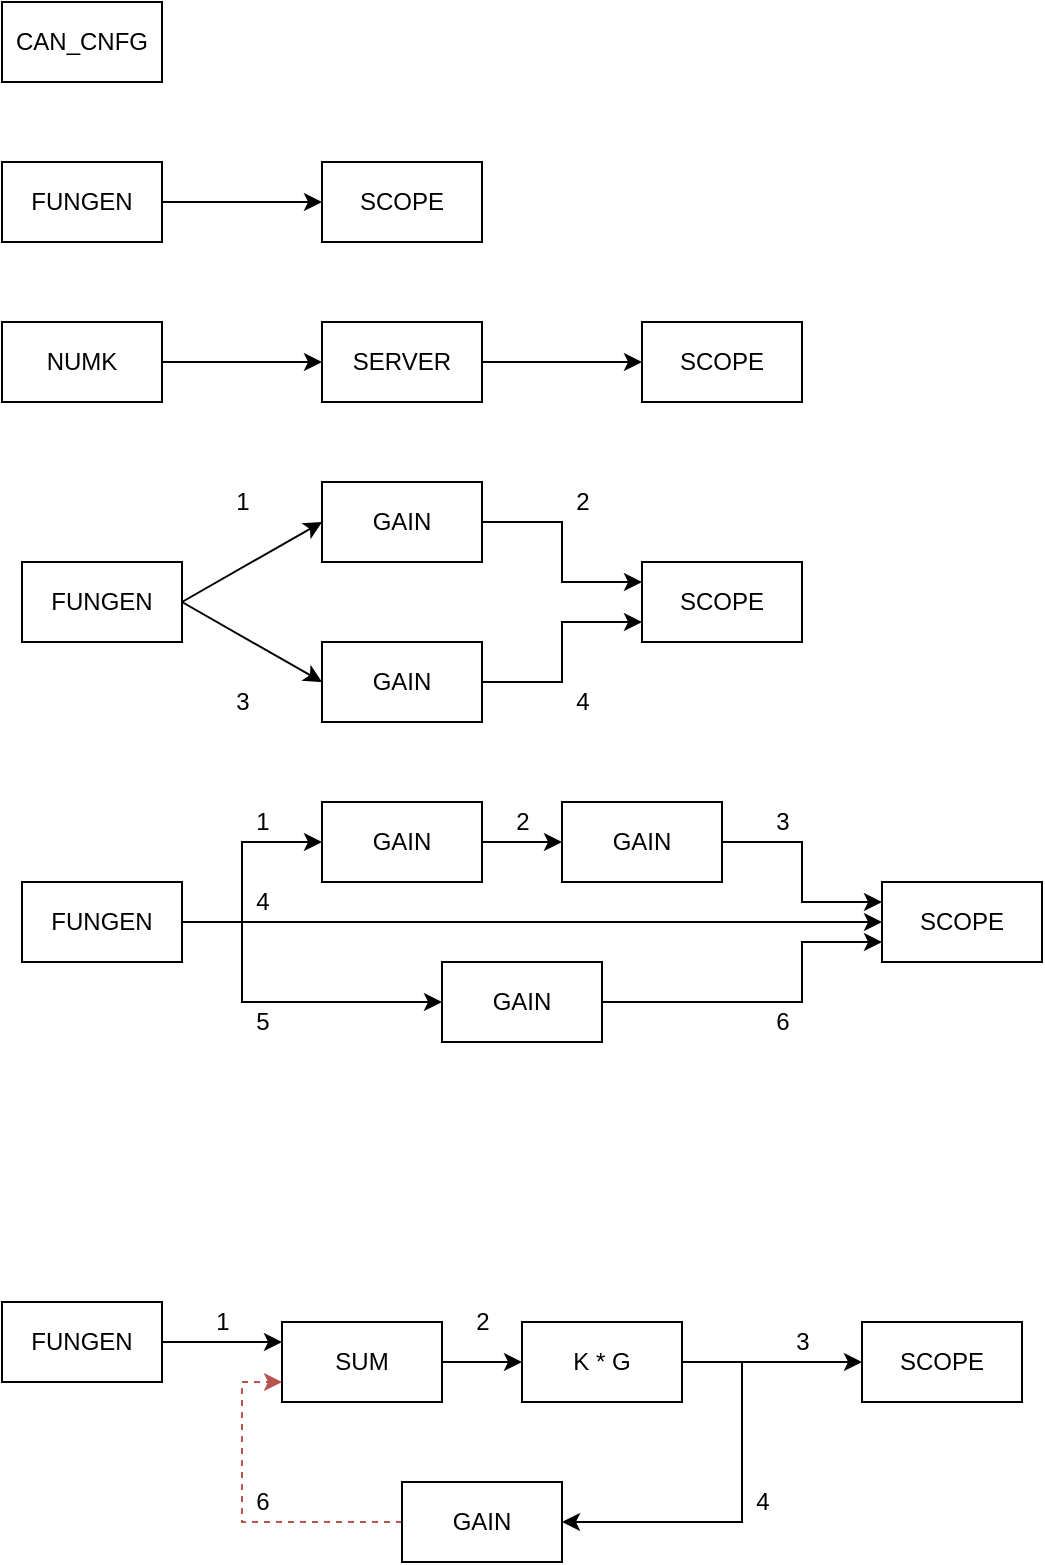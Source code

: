 <mxfile version="13.3.5" type="device"><diagram id="nDNbVdKkR9OHx7wPWgIJ" name="Page-1"><mxGraphModel dx="905" dy="2180" grid="1" gridSize="10" guides="1" tooltips="1" connect="1" arrows="1" fold="1" page="1" pageScale="1" pageWidth="1800" pageHeight="1500" background="none" math="0" shadow="0"><root><mxCell id="0"/><mxCell id="1" parent="0"/><mxCell id="qL18yVpt8eDrRZf2PITD-1" value="FUNGEN" style="rounded=0;whiteSpace=wrap;html=1;" parent="1" vertex="1"><mxGeometry x="360" y="40" width="80" height="40" as="geometry"/></mxCell><mxCell id="qL18yVpt8eDrRZf2PITD-2" value="SCOPE" style="rounded=0;whiteSpace=wrap;html=1;" parent="1" vertex="1"><mxGeometry x="520" y="40" width="80" height="40" as="geometry"/></mxCell><mxCell id="qL18yVpt8eDrRZf2PITD-3" value="NUMK" style="rounded=0;whiteSpace=wrap;html=1;" parent="1" vertex="1"><mxGeometry x="360" y="120" width="80" height="40" as="geometry"/></mxCell><mxCell id="qL18yVpt8eDrRZf2PITD-4" value="SERVER" style="rounded=0;whiteSpace=wrap;html=1;" parent="1" vertex="1"><mxGeometry x="520" y="120" width="80" height="40" as="geometry"/></mxCell><mxCell id="qL18yVpt8eDrRZf2PITD-5" value="SCOPE" style="rounded=0;whiteSpace=wrap;html=1;" parent="1" vertex="1"><mxGeometry x="680" y="120" width="80" height="40" as="geometry"/></mxCell><mxCell id="qL18yVpt8eDrRZf2PITD-6" value="FUNGEN" style="rounded=0;whiteSpace=wrap;html=1;" parent="1" vertex="1"><mxGeometry x="370" y="240" width="80" height="40" as="geometry"/></mxCell><mxCell id="qL18yVpt8eDrRZf2PITD-31" style="edgeStyle=orthogonalEdgeStyle;rounded=0;orthogonalLoop=1;jettySize=auto;html=1;entryX=0;entryY=0.25;entryDx=0;entryDy=0;" parent="1" source="qL18yVpt8eDrRZf2PITD-7" target="qL18yVpt8eDrRZf2PITD-8" edge="1"><mxGeometry relative="1" as="geometry"/></mxCell><mxCell id="qL18yVpt8eDrRZf2PITD-7" value="GAIN" style="rounded=0;whiteSpace=wrap;html=1;" parent="1" vertex="1"><mxGeometry x="520" y="200" width="80" height="40" as="geometry"/></mxCell><mxCell id="qL18yVpt8eDrRZf2PITD-8" value="SCOPE" style="rounded=0;whiteSpace=wrap;html=1;" parent="1" vertex="1"><mxGeometry x="680" y="240" width="80" height="40" as="geometry"/></mxCell><mxCell id="qL18yVpt8eDrRZf2PITD-30" style="edgeStyle=orthogonalEdgeStyle;rounded=0;orthogonalLoop=1;jettySize=auto;html=1;entryX=0;entryY=0.75;entryDx=0;entryDy=0;" parent="1" source="qL18yVpt8eDrRZf2PITD-9" target="qL18yVpt8eDrRZf2PITD-8" edge="1"><mxGeometry relative="1" as="geometry"/></mxCell><mxCell id="qL18yVpt8eDrRZf2PITD-9" value="GAIN" style="rounded=0;whiteSpace=wrap;html=1;" parent="1" vertex="1"><mxGeometry x="520" y="280" width="80" height="40" as="geometry"/></mxCell><mxCell id="qL18yVpt8eDrRZf2PITD-11" value="" style="endArrow=classic;html=1;exitX=1;exitY=0.5;exitDx=0;exitDy=0;entryX=0;entryY=0.5;entryDx=0;entryDy=0;" parent="1" source="qL18yVpt8eDrRZf2PITD-1" target="qL18yVpt8eDrRZf2PITD-2" edge="1"><mxGeometry width="50" height="50" relative="1" as="geometry"><mxPoint x="420" y="260" as="sourcePoint"/><mxPoint x="470" y="210" as="targetPoint"/></mxGeometry></mxCell><mxCell id="qL18yVpt8eDrRZf2PITD-13" value="" style="endArrow=classic;html=1;exitX=1;exitY=0.5;exitDx=0;exitDy=0;entryX=0;entryY=0.5;entryDx=0;entryDy=0;" parent="1" source="qL18yVpt8eDrRZf2PITD-3" target="qL18yVpt8eDrRZf2PITD-4" edge="1"><mxGeometry width="50" height="50" relative="1" as="geometry"><mxPoint x="440" y="220" as="sourcePoint"/><mxPoint x="490" y="170" as="targetPoint"/></mxGeometry></mxCell><mxCell id="qL18yVpt8eDrRZf2PITD-14" value="" style="endArrow=classic;html=1;exitX=1;exitY=0.5;exitDx=0;exitDy=0;entryX=0;entryY=0.5;entryDx=0;entryDy=0;" parent="1" source="qL18yVpt8eDrRZf2PITD-4" target="qL18yVpt8eDrRZf2PITD-5" edge="1"><mxGeometry width="50" height="50" relative="1" as="geometry"><mxPoint x="440" y="220" as="sourcePoint"/><mxPoint x="490" y="170" as="targetPoint"/></mxGeometry></mxCell><mxCell id="qL18yVpt8eDrRZf2PITD-15" value="" style="endArrow=classic;html=1;exitX=1;exitY=0.5;exitDx=0;exitDy=0;entryX=0;entryY=0.5;entryDx=0;entryDy=0;" parent="1" source="qL18yVpt8eDrRZf2PITD-6" target="qL18yVpt8eDrRZf2PITD-7" edge="1"><mxGeometry width="50" height="50" relative="1" as="geometry"><mxPoint x="440" y="180" as="sourcePoint"/><mxPoint x="490" y="130" as="targetPoint"/></mxGeometry></mxCell><mxCell id="qL18yVpt8eDrRZf2PITD-16" value="" style="endArrow=classic;html=1;exitX=1;exitY=0.5;exitDx=0;exitDy=0;entryX=0;entryY=0.5;entryDx=0;entryDy=0;" parent="1" source="qL18yVpt8eDrRZf2PITD-6" target="qL18yVpt8eDrRZf2PITD-9" edge="1"><mxGeometry width="50" height="50" relative="1" as="geometry"><mxPoint x="440" y="180" as="sourcePoint"/><mxPoint x="490" y="130" as="targetPoint"/></mxGeometry></mxCell><mxCell id="qL18yVpt8eDrRZf2PITD-19" value="FUNGEN" style="rounded=0;whiteSpace=wrap;html=1;" parent="1" vertex="1"><mxGeometry x="360" y="610" width="80" height="40" as="geometry"/></mxCell><mxCell id="qL18yVpt8eDrRZf2PITD-28" style="edgeStyle=orthogonalEdgeStyle;rounded=0;orthogonalLoop=1;jettySize=auto;html=1;exitX=1;exitY=0.5;exitDx=0;exitDy=0;entryX=1;entryY=0.5;entryDx=0;entryDy=0;" parent="1" source="kNmR46GzwyvQ44LFUZDi-19" target="qL18yVpt8eDrRZf2PITD-22" edge="1"><mxGeometry relative="1" as="geometry"><Array as="points"><mxPoint x="730" y="640"/><mxPoint x="730" y="720"/></Array><mxPoint x="690" y="640" as="sourcePoint"/><mxPoint x="690" y="720" as="targetPoint"/></mxGeometry></mxCell><mxCell id="kNmR46GzwyvQ44LFUZDi-20" value="" style="edgeStyle=orthogonalEdgeStyle;rounded=0;orthogonalLoop=1;jettySize=auto;html=1;" edge="1" parent="1" source="qL18yVpt8eDrRZf2PITD-20" target="kNmR46GzwyvQ44LFUZDi-19"><mxGeometry relative="1" as="geometry"/></mxCell><mxCell id="qL18yVpt8eDrRZf2PITD-20" value="SUM" style="rounded=0;whiteSpace=wrap;html=1;" parent="1" vertex="1"><mxGeometry x="500" y="620" width="80" height="40" as="geometry"/></mxCell><mxCell id="kNmR46GzwyvQ44LFUZDi-21" style="edgeStyle=orthogonalEdgeStyle;rounded=0;orthogonalLoop=1;jettySize=auto;html=1;exitX=1;exitY=0.5;exitDx=0;exitDy=0;entryX=0;entryY=0.5;entryDx=0;entryDy=0;" edge="1" parent="1" source="kNmR46GzwyvQ44LFUZDi-19" target="qL18yVpt8eDrRZf2PITD-21"><mxGeometry relative="1" as="geometry"/></mxCell><mxCell id="kNmR46GzwyvQ44LFUZDi-19" value="K * G" style="rounded=0;whiteSpace=wrap;html=1;" vertex="1" parent="1"><mxGeometry x="620" y="620" width="80" height="40" as="geometry"/></mxCell><mxCell id="qL18yVpt8eDrRZf2PITD-21" value="SCOPE" style="rounded=0;whiteSpace=wrap;html=1;" parent="1" vertex="1"><mxGeometry x="790" y="620" width="80" height="40" as="geometry"/></mxCell><mxCell id="qL18yVpt8eDrRZf2PITD-29" style="edgeStyle=orthogonalEdgeStyle;rounded=0;orthogonalLoop=1;jettySize=auto;html=1;entryX=0;entryY=0.75;entryDx=0;entryDy=0;fillColor=#f8cecc;strokeColor=#b85450;dashed=1;" parent="1" source="qL18yVpt8eDrRZf2PITD-22" target="qL18yVpt8eDrRZf2PITD-20" edge="1"><mxGeometry relative="1" as="geometry"><Array as="points"><mxPoint x="480" y="720"/><mxPoint x="480" y="650"/></Array></mxGeometry></mxCell><mxCell id="qL18yVpt8eDrRZf2PITD-22" value="GAIN" style="rounded=0;whiteSpace=wrap;html=1;" parent="1" vertex="1"><mxGeometry x="560" y="700" width="80" height="40" as="geometry"/></mxCell><mxCell id="qL18yVpt8eDrRZf2PITD-23" value="" style="endArrow=classic;html=1;exitX=1;exitY=0.5;exitDx=0;exitDy=0;" parent="1" source="qL18yVpt8eDrRZf2PITD-19" edge="1"><mxGeometry width="50" height="50" relative="1" as="geometry"><mxPoint x="440" y="590" as="sourcePoint"/><mxPoint x="500" y="630" as="targetPoint"/></mxGeometry></mxCell><mxCell id="qL18yVpt8eDrRZf2PITD-43" style="edgeStyle=orthogonalEdgeStyle;rounded=0;orthogonalLoop=1;jettySize=auto;html=1;exitX=1;exitY=0.25;exitDx=0;exitDy=0;entryX=0;entryY=0.5;entryDx=0;entryDy=0;" parent="1" source="qL18yVpt8eDrRZf2PITD-32" target="qL18yVpt8eDrRZf2PITD-34" edge="1"><mxGeometry relative="1" as="geometry"><Array as="points"><mxPoint x="450" y="420"/><mxPoint x="480" y="420"/><mxPoint x="480" y="380"/></Array></mxGeometry></mxCell><mxCell id="qL18yVpt8eDrRZf2PITD-45" style="edgeStyle=orthogonalEdgeStyle;rounded=0;orthogonalLoop=1;jettySize=auto;html=1;exitX=1;exitY=0.5;exitDx=0;exitDy=0;entryX=0;entryY=0.5;entryDx=0;entryDy=0;" parent="1" source="qL18yVpt8eDrRZf2PITD-32" target="qL18yVpt8eDrRZf2PITD-37" edge="1"><mxGeometry relative="1" as="geometry"><Array as="points"><mxPoint x="480" y="420"/><mxPoint x="480" y="460"/></Array></mxGeometry></mxCell><mxCell id="kNmR46GzwyvQ44LFUZDi-9" style="edgeStyle=orthogonalEdgeStyle;rounded=0;orthogonalLoop=1;jettySize=auto;html=1;exitX=1;exitY=0.5;exitDx=0;exitDy=0;entryX=0;entryY=0.5;entryDx=0;entryDy=0;" edge="1" parent="1" source="qL18yVpt8eDrRZf2PITD-32" target="qL18yVpt8eDrRZf2PITD-35"><mxGeometry relative="1" as="geometry"/></mxCell><mxCell id="qL18yVpt8eDrRZf2PITD-32" value="FUNGEN" style="rounded=0;whiteSpace=wrap;html=1;" parent="1" vertex="1"><mxGeometry x="370" y="400" width="80" height="40" as="geometry"/></mxCell><mxCell id="qL18yVpt8eDrRZf2PITD-41" style="edgeStyle=orthogonalEdgeStyle;rounded=0;orthogonalLoop=1;jettySize=auto;html=1;" parent="1" source="qL18yVpt8eDrRZf2PITD-34" target="qL18yVpt8eDrRZf2PITD-40" edge="1"><mxGeometry relative="1" as="geometry"/></mxCell><mxCell id="qL18yVpt8eDrRZf2PITD-34" value="GAIN" style="rounded=0;whiteSpace=wrap;html=1;" parent="1" vertex="1"><mxGeometry x="520" y="360" width="80" height="40" as="geometry"/></mxCell><mxCell id="qL18yVpt8eDrRZf2PITD-35" value="SCOPE" style="rounded=0;whiteSpace=wrap;html=1;" parent="1" vertex="1"><mxGeometry x="800" y="400" width="80" height="40" as="geometry"/></mxCell><mxCell id="qL18yVpt8eDrRZf2PITD-36" style="edgeStyle=orthogonalEdgeStyle;rounded=0;orthogonalLoop=1;jettySize=auto;html=1;entryX=0;entryY=0.75;entryDx=0;entryDy=0;" parent="1" source="qL18yVpt8eDrRZf2PITD-37" target="qL18yVpt8eDrRZf2PITD-35" edge="1"><mxGeometry relative="1" as="geometry"><Array as="points"><mxPoint x="760" y="460"/><mxPoint x="760" y="430"/></Array></mxGeometry></mxCell><mxCell id="qL18yVpt8eDrRZf2PITD-37" value="GAIN" style="rounded=0;whiteSpace=wrap;html=1;" parent="1" vertex="1"><mxGeometry x="580" y="440" width="80" height="40" as="geometry"/></mxCell><mxCell id="qL18yVpt8eDrRZf2PITD-42" style="edgeStyle=orthogonalEdgeStyle;rounded=0;orthogonalLoop=1;jettySize=auto;html=1;entryX=0;entryY=0.25;entryDx=0;entryDy=0;" parent="1" source="qL18yVpt8eDrRZf2PITD-40" target="qL18yVpt8eDrRZf2PITD-35" edge="1"><mxGeometry relative="1" as="geometry"/></mxCell><mxCell id="qL18yVpt8eDrRZf2PITD-40" value="GAIN" style="rounded=0;whiteSpace=wrap;html=1;" parent="1" vertex="1"><mxGeometry x="640" y="360" width="80" height="40" as="geometry"/></mxCell><mxCell id="qL18yVpt8eDrRZf2PITD-46" value="CAN_CNFG" style="rounded=0;whiteSpace=wrap;html=1;" parent="1" vertex="1"><mxGeometry x="360" y="-40" width="80" height="40" as="geometry"/></mxCell><mxCell id="kNmR46GzwyvQ44LFUZDi-4" value="1" style="text;html=1;align=center;verticalAlign=middle;resizable=0;points=[];autosize=1;" vertex="1" parent="1"><mxGeometry x="470" y="200" width="20" height="20" as="geometry"/></mxCell><mxCell id="kNmR46GzwyvQ44LFUZDi-6" value="2" style="text;html=1;align=center;verticalAlign=middle;resizable=0;points=[];autosize=1;" vertex="1" parent="1"><mxGeometry x="640" y="200" width="20" height="20" as="geometry"/></mxCell><mxCell id="kNmR46GzwyvQ44LFUZDi-7" value="3" style="text;html=1;align=center;verticalAlign=middle;resizable=0;points=[];autosize=1;" vertex="1" parent="1"><mxGeometry x="470" y="300" width="20" height="20" as="geometry"/></mxCell><mxCell id="kNmR46GzwyvQ44LFUZDi-8" value="4" style="text;html=1;align=center;verticalAlign=middle;resizable=0;points=[];autosize=1;" vertex="1" parent="1"><mxGeometry x="640" y="300" width="20" height="20" as="geometry"/></mxCell><mxCell id="kNmR46GzwyvQ44LFUZDi-11" value="1" style="text;html=1;align=center;verticalAlign=middle;resizable=0;points=[];autosize=1;" vertex="1" parent="1"><mxGeometry x="480" y="360" width="20" height="20" as="geometry"/></mxCell><mxCell id="kNmR46GzwyvQ44LFUZDi-12" value="2" style="text;html=1;align=center;verticalAlign=middle;resizable=0;points=[];autosize=1;" vertex="1" parent="1"><mxGeometry x="610" y="360" width="20" height="20" as="geometry"/></mxCell><mxCell id="kNmR46GzwyvQ44LFUZDi-13" value="3" style="text;html=1;align=center;verticalAlign=middle;resizable=0;points=[];autosize=1;" vertex="1" parent="1"><mxGeometry x="740" y="360" width="20" height="20" as="geometry"/></mxCell><mxCell id="kNmR46GzwyvQ44LFUZDi-14" value="4" style="text;html=1;align=center;verticalAlign=middle;resizable=0;points=[];autosize=1;" vertex="1" parent="1"><mxGeometry x="480" y="400" width="20" height="20" as="geometry"/></mxCell><mxCell id="kNmR46GzwyvQ44LFUZDi-15" value="5" style="text;html=1;align=center;verticalAlign=middle;resizable=0;points=[];autosize=1;" vertex="1" parent="1"><mxGeometry x="480" y="460" width="20" height="20" as="geometry"/></mxCell><mxCell id="kNmR46GzwyvQ44LFUZDi-16" value="6" style="text;html=1;align=center;verticalAlign=middle;resizable=0;points=[];autosize=1;" vertex="1" parent="1"><mxGeometry x="740" y="460" width="20" height="20" as="geometry"/></mxCell><mxCell id="kNmR46GzwyvQ44LFUZDi-26" value="1" style="text;html=1;align=center;verticalAlign=middle;resizable=0;points=[];autosize=1;" vertex="1" parent="1"><mxGeometry x="460" y="610" width="20" height="20" as="geometry"/></mxCell><mxCell id="kNmR46GzwyvQ44LFUZDi-27" value="2" style="text;html=1;align=center;verticalAlign=middle;resizable=0;points=[];autosize=1;" vertex="1" parent="1"><mxGeometry x="590" y="610" width="20" height="20" as="geometry"/></mxCell><mxCell id="kNmR46GzwyvQ44LFUZDi-28" value="3" style="text;html=1;align=center;verticalAlign=middle;resizable=0;points=[];autosize=1;" vertex="1" parent="1"><mxGeometry x="750" y="620" width="20" height="20" as="geometry"/></mxCell><mxCell id="kNmR46GzwyvQ44LFUZDi-29" value="4" style="text;html=1;align=center;verticalAlign=middle;resizable=0;points=[];autosize=1;" vertex="1" parent="1"><mxGeometry x="730" y="700" width="20" height="20" as="geometry"/></mxCell><mxCell id="kNmR46GzwyvQ44LFUZDi-30" value="6" style="text;html=1;align=center;verticalAlign=middle;resizable=0;points=[];autosize=1;" vertex="1" parent="1"><mxGeometry x="480" y="700" width="20" height="20" as="geometry"/></mxCell></root></mxGraphModel></diagram></mxfile>